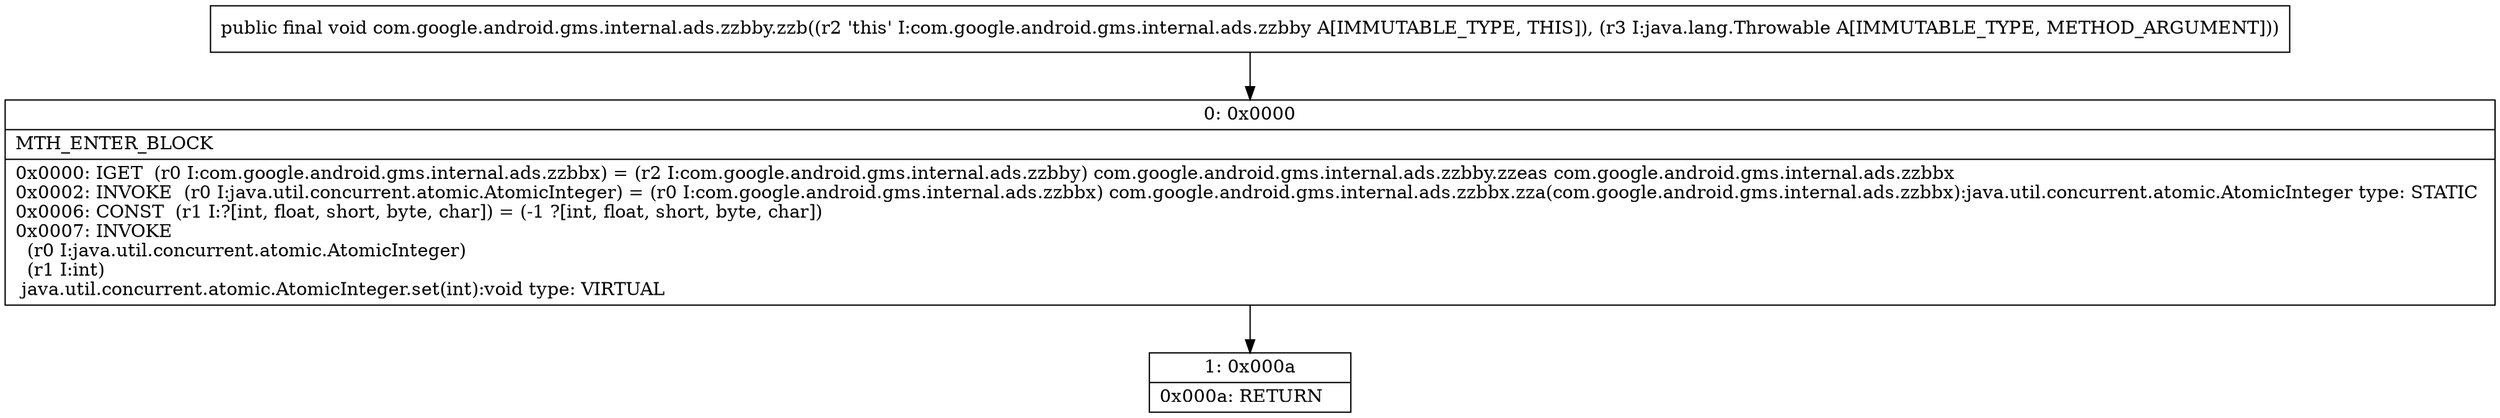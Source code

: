 digraph "CFG forcom.google.android.gms.internal.ads.zzbby.zzb(Ljava\/lang\/Throwable;)V" {
Node_0 [shape=record,label="{0\:\ 0x0000|MTH_ENTER_BLOCK\l|0x0000: IGET  (r0 I:com.google.android.gms.internal.ads.zzbbx) = (r2 I:com.google.android.gms.internal.ads.zzbby) com.google.android.gms.internal.ads.zzbby.zzeas com.google.android.gms.internal.ads.zzbbx \l0x0002: INVOKE  (r0 I:java.util.concurrent.atomic.AtomicInteger) = (r0 I:com.google.android.gms.internal.ads.zzbbx) com.google.android.gms.internal.ads.zzbbx.zza(com.google.android.gms.internal.ads.zzbbx):java.util.concurrent.atomic.AtomicInteger type: STATIC \l0x0006: CONST  (r1 I:?[int, float, short, byte, char]) = (\-1 ?[int, float, short, byte, char]) \l0x0007: INVOKE  \l  (r0 I:java.util.concurrent.atomic.AtomicInteger)\l  (r1 I:int)\l java.util.concurrent.atomic.AtomicInteger.set(int):void type: VIRTUAL \l}"];
Node_1 [shape=record,label="{1\:\ 0x000a|0x000a: RETURN   \l}"];
MethodNode[shape=record,label="{public final void com.google.android.gms.internal.ads.zzbby.zzb((r2 'this' I:com.google.android.gms.internal.ads.zzbby A[IMMUTABLE_TYPE, THIS]), (r3 I:java.lang.Throwable A[IMMUTABLE_TYPE, METHOD_ARGUMENT])) }"];
MethodNode -> Node_0;
Node_0 -> Node_1;
}

